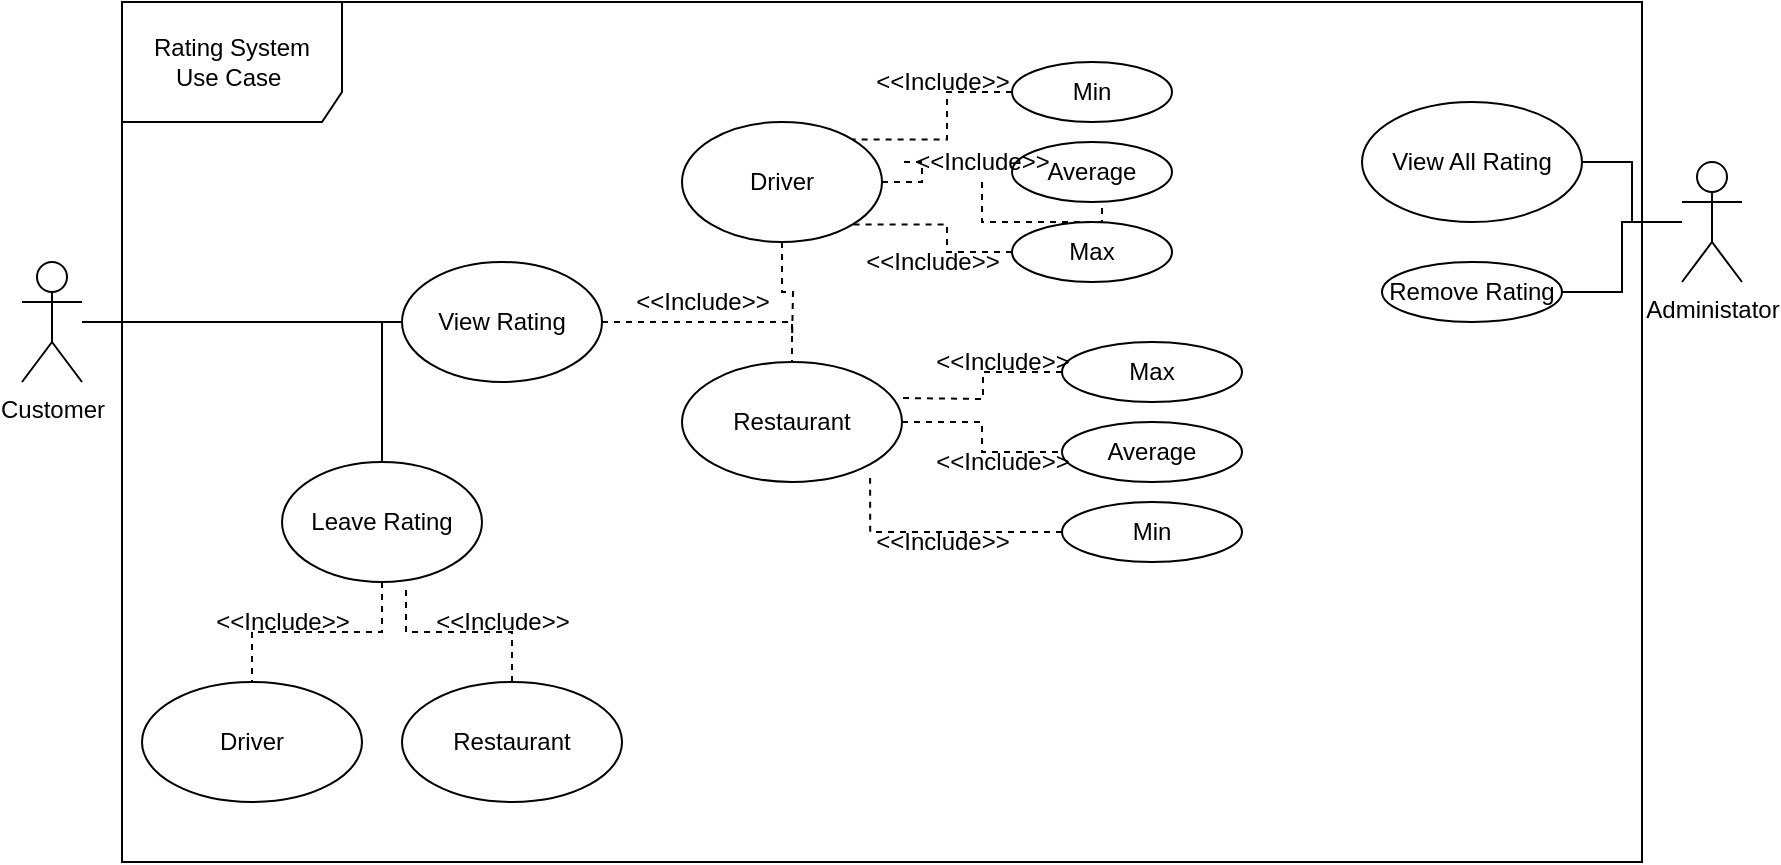 <mxfile version="13.10.0" type="google"><diagram id="FIU1O-R3cHF0SfLhmhp9" name="Page-1"><mxGraphModel dx="1765" dy="1848" grid="1" gridSize="10" guides="1" tooltips="1" connect="1" arrows="1" fold="1" page="1" pageScale="1" pageWidth="850" pageHeight="1100" math="0" shadow="0"><root><mxCell id="0"/><mxCell id="1" parent="0"/><mxCell id="bb3OEX_3YLb6_ws_S39h-95" value="Rating System &lt;br&gt;Use Case&amp;nbsp;" style="shape=umlFrame;whiteSpace=wrap;html=1;width=110;height=60;" vertex="1" parent="1"><mxGeometry x="60" y="-20" width="760" height="430" as="geometry"/></mxCell><mxCell id="bb3OEX_3YLb6_ws_S39h-48" style="edgeStyle=orthogonalEdgeStyle;rounded=0;orthogonalLoop=1;jettySize=auto;html=1;endArrow=none;endFill=0;" edge="1" parent="1" source="bb3OEX_3YLb6_ws_S39h-33" target="bb3OEX_3YLb6_ws_S39h-39"><mxGeometry relative="1" as="geometry"><mxPoint x="70" y="140" as="targetPoint"/></mxGeometry></mxCell><mxCell id="bb3OEX_3YLb6_ws_S39h-55" style="edgeStyle=orthogonalEdgeStyle;rounded=0;orthogonalLoop=1;jettySize=auto;html=1;endArrow=none;endFill=0;entryX=0.5;entryY=0;entryDx=0;entryDy=0;dashed=1;" edge="1" parent="1" source="bb3OEX_3YLb6_ws_S39h-33" target="bb3OEX_3YLb6_ws_S39h-52"><mxGeometry relative="1" as="geometry"><mxPoint x="400" y="140" as="targetPoint"/><Array as="points"><mxPoint x="395" y="140"/></Array></mxGeometry></mxCell><mxCell id="bb3OEX_3YLb6_ws_S39h-33" value="View Rating" style="ellipse;whiteSpace=wrap;html=1;" vertex="1" parent="1"><mxGeometry x="200" y="110" width="100" height="60" as="geometry"/></mxCell><mxCell id="bb3OEX_3YLb6_ws_S39h-56" style="edgeStyle=orthogonalEdgeStyle;rounded=0;orthogonalLoop=1;jettySize=auto;html=1;endArrow=none;endFill=0;dashed=1;" edge="1" parent="1" source="bb3OEX_3YLb6_ws_S39h-34"><mxGeometry relative="1" as="geometry"><mxPoint x="395" y="150" as="targetPoint"/></mxGeometry></mxCell><mxCell id="bb3OEX_3YLb6_ws_S39h-66" style="edgeStyle=orthogonalEdgeStyle;rounded=0;orthogonalLoop=1;jettySize=auto;html=1;entryX=0;entryY=0.5;entryDx=0;entryDy=0;endArrow=none;endFill=0;dashed=1;" edge="1" parent="1" source="bb3OEX_3YLb6_ws_S39h-107" target="bb3OEX_3YLb6_ws_S39h-38"><mxGeometry relative="1" as="geometry"/></mxCell><mxCell id="bb3OEX_3YLb6_ws_S39h-34" value="Driver" style="ellipse;whiteSpace=wrap;html=1;rotation=0;" vertex="1" parent="1"><mxGeometry x="340" y="40" width="100" height="60" as="geometry"/></mxCell><mxCell id="bb3OEX_3YLb6_ws_S39h-68" style="edgeStyle=orthogonalEdgeStyle;rounded=0;orthogonalLoop=1;jettySize=auto;html=1;entryX=1;entryY=0;entryDx=0;entryDy=0;endArrow=none;endFill=0;dashed=1;" edge="1" parent="1" source="bb3OEX_3YLb6_ws_S39h-36" target="bb3OEX_3YLb6_ws_S39h-34"><mxGeometry relative="1" as="geometry"/></mxCell><mxCell id="bb3OEX_3YLb6_ws_S39h-36" value="Min" style="ellipse;whiteSpace=wrap;html=1;rotation=0;" vertex="1" parent="1"><mxGeometry x="505" y="10" width="80" height="30" as="geometry"/></mxCell><mxCell id="bb3OEX_3YLb6_ws_S39h-67" style="edgeStyle=orthogonalEdgeStyle;rounded=0;orthogonalLoop=1;jettySize=auto;html=1;entryX=1;entryY=1;entryDx=0;entryDy=0;endArrow=none;endFill=0;dashed=1;" edge="1" parent="1" source="bb3OEX_3YLb6_ws_S39h-37" target="bb3OEX_3YLb6_ws_S39h-34"><mxGeometry relative="1" as="geometry"/></mxCell><mxCell id="bb3OEX_3YLb6_ws_S39h-37" value="Max" style="ellipse;whiteSpace=wrap;html=1;rotation=0;" vertex="1" parent="1"><mxGeometry x="505" y="90" width="80" height="30" as="geometry"/></mxCell><mxCell id="bb3OEX_3YLb6_ws_S39h-38" value="Average" style="ellipse;whiteSpace=wrap;html=1;rotation=0;" vertex="1" parent="1"><mxGeometry x="505" y="50" width="80" height="30" as="geometry"/></mxCell><mxCell id="bb3OEX_3YLb6_ws_S39h-50" style="edgeStyle=orthogonalEdgeStyle;rounded=0;orthogonalLoop=1;jettySize=auto;html=1;endArrow=none;endFill=0;" edge="1" parent="1" source="bb3OEX_3YLb6_ws_S39h-39" target="bb3OEX_3YLb6_ws_S39h-49"><mxGeometry relative="1" as="geometry"/></mxCell><mxCell id="bb3OEX_3YLb6_ws_S39h-39" value="Customer&lt;br&gt;" style="shape=umlActor;verticalLabelPosition=bottom;verticalAlign=top;html=1;outlineConnect=0;" vertex="1" parent="1"><mxGeometry x="10" y="110" width="30" height="60" as="geometry"/></mxCell><mxCell id="bb3OEX_3YLb6_ws_S39h-85" style="edgeStyle=orthogonalEdgeStyle;rounded=0;orthogonalLoop=1;jettySize=auto;html=1;endArrow=none;endFill=0;" edge="1" parent="1" source="bb3OEX_3YLb6_ws_S39h-42" target="bb3OEX_3YLb6_ws_S39h-80"><mxGeometry relative="1" as="geometry"/></mxCell><mxCell id="bb3OEX_3YLb6_ws_S39h-86" style="edgeStyle=orthogonalEdgeStyle;rounded=0;orthogonalLoop=1;jettySize=auto;html=1;entryX=1;entryY=0.5;entryDx=0;entryDy=0;endArrow=none;endFill=0;" edge="1" parent="1" source="bb3OEX_3YLb6_ws_S39h-42" target="bb3OEX_3YLb6_ws_S39h-77"><mxGeometry relative="1" as="geometry"/></mxCell><mxCell id="bb3OEX_3YLb6_ws_S39h-42" value="Administator" style="shape=umlActor;verticalLabelPosition=bottom;verticalAlign=top;html=1;outlineConnect=0;" vertex="1" parent="1"><mxGeometry x="840" y="60" width="30" height="60" as="geometry"/></mxCell><mxCell id="bb3OEX_3YLb6_ws_S39h-69" style="edgeStyle=orthogonalEdgeStyle;rounded=0;orthogonalLoop=1;jettySize=auto;html=1;endArrow=none;endFill=0;dashed=1;" edge="1" parent="1" source="bb3OEX_3YLb6_ws_S39h-52" target="bb3OEX_3YLb6_ws_S39h-62"><mxGeometry relative="1" as="geometry"/></mxCell><mxCell id="bb3OEX_3YLb6_ws_S39h-52" value="Restaurant" style="ellipse;whiteSpace=wrap;html=1;rotation=0;" vertex="1" parent="1"><mxGeometry x="340" y="160" width="110" height="60" as="geometry"/></mxCell><mxCell id="bb3OEX_3YLb6_ws_S39h-70" style="edgeStyle=orthogonalEdgeStyle;rounded=0;orthogonalLoop=1;jettySize=auto;html=1;endArrow=none;endFill=0;dashed=1;" edge="1" parent="1" source="bb3OEX_3YLb6_ws_S39h-61"><mxGeometry relative="1" as="geometry"><mxPoint x="450" y="178" as="targetPoint"/></mxGeometry></mxCell><mxCell id="bb3OEX_3YLb6_ws_S39h-61" value="Max" style="ellipse;whiteSpace=wrap;html=1;rotation=0;" vertex="1" parent="1"><mxGeometry x="530" y="150" width="90" height="30" as="geometry"/></mxCell><mxCell id="bb3OEX_3YLb6_ws_S39h-62" value="Average" style="ellipse;whiteSpace=wrap;html=1;rotation=0;" vertex="1" parent="1"><mxGeometry x="530" y="190" width="90" height="30" as="geometry"/></mxCell><mxCell id="bb3OEX_3YLb6_ws_S39h-73" style="edgeStyle=orthogonalEdgeStyle;rounded=0;orthogonalLoop=1;jettySize=auto;html=1;entryX=0.855;entryY=0.967;entryDx=0;entryDy=0;entryPerimeter=0;endArrow=none;endFill=0;dashed=1;" edge="1" parent="1" source="bb3OEX_3YLb6_ws_S39h-72" target="bb3OEX_3YLb6_ws_S39h-52"><mxGeometry relative="1" as="geometry"/></mxCell><mxCell id="bb3OEX_3YLb6_ws_S39h-72" value="Min" style="ellipse;whiteSpace=wrap;html=1;rotation=0;" vertex="1" parent="1"><mxGeometry x="530" y="230" width="90" height="30" as="geometry"/></mxCell><mxCell id="bb3OEX_3YLb6_ws_S39h-77" value="Remove Rating" style="ellipse;whiteSpace=wrap;html=1;" vertex="1" parent="1"><mxGeometry x="690" y="110" width="90" height="30" as="geometry"/></mxCell><mxCell id="bb3OEX_3YLb6_ws_S39h-80" value="View All Rating" style="ellipse;whiteSpace=wrap;html=1;rotation=0;" vertex="1" parent="1"><mxGeometry x="680" y="30" width="110" height="60" as="geometry"/></mxCell><mxCell id="bb3OEX_3YLb6_ws_S39h-89" value="" style="group" vertex="1" connectable="0" parent="1"><mxGeometry x="70" y="210" width="240" height="170" as="geometry"/></mxCell><mxCell id="bb3OEX_3YLb6_ws_S39h-35" value="Restaurant" style="ellipse;whiteSpace=wrap;html=1;rotation=0;" vertex="1" parent="bb3OEX_3YLb6_ws_S39h-89"><mxGeometry x="130" y="110" width="110" height="60" as="geometry"/></mxCell><mxCell id="bb3OEX_3YLb6_ws_S39h-93" style="edgeStyle=orthogonalEdgeStyle;rounded=0;orthogonalLoop=1;jettySize=auto;html=1;entryX=0.5;entryY=0;entryDx=0;entryDy=0;endArrow=none;endFill=0;dashed=1;" edge="1" parent="bb3OEX_3YLb6_ws_S39h-89" source="bb3OEX_3YLb6_ws_S39h-49" target="bb3OEX_3YLb6_ws_S39h-51"><mxGeometry relative="1" as="geometry"/></mxCell><mxCell id="bb3OEX_3YLb6_ws_S39h-49" value="Leave Rating" style="ellipse;whiteSpace=wrap;html=1;" vertex="1" parent="bb3OEX_3YLb6_ws_S39h-89"><mxGeometry x="70" width="100" height="60" as="geometry"/></mxCell><mxCell id="bb3OEX_3YLb6_ws_S39h-58" style="edgeStyle=orthogonalEdgeStyle;rounded=0;orthogonalLoop=1;jettySize=auto;html=1;endArrow=none;endFill=0;entryX=0.62;entryY=1.033;entryDx=0;entryDy=0;entryPerimeter=0;dashed=1;" edge="1" parent="bb3OEX_3YLb6_ws_S39h-89" source="bb3OEX_3YLb6_ws_S39h-35" target="bb3OEX_3YLb6_ws_S39h-49"><mxGeometry relative="1" as="geometry"><mxPoint x="185" y="100" as="targetPoint"/></mxGeometry></mxCell><mxCell id="bb3OEX_3YLb6_ws_S39h-51" value="Driver" style="ellipse;whiteSpace=wrap;html=1;rotation=0;" vertex="1" parent="bb3OEX_3YLb6_ws_S39h-89"><mxGeometry y="110" width="110" height="60" as="geometry"/></mxCell><mxCell id="bb3OEX_3YLb6_ws_S39h-97" value="&amp;lt;&amp;lt;Include&amp;gt;&amp;gt;" style="text;html=1;align=center;verticalAlign=middle;resizable=0;points=[];autosize=1;" vertex="1" parent="1"><mxGeometry x="210" y="280" width="80" height="20" as="geometry"/></mxCell><mxCell id="bb3OEX_3YLb6_ws_S39h-98" value="&amp;lt;&amp;lt;Include&amp;gt;&amp;gt;" style="text;html=1;align=center;verticalAlign=middle;resizable=0;points=[];autosize=1;" vertex="1" parent="1"><mxGeometry x="430" y="240" width="80" height="20" as="geometry"/></mxCell><mxCell id="bb3OEX_3YLb6_ws_S39h-99" value="&amp;lt;&amp;lt;Include&amp;gt;&amp;gt;" style="text;html=1;align=center;verticalAlign=middle;resizable=0;points=[];autosize=1;" vertex="1" parent="1"><mxGeometry x="100" y="280" width="80" height="20" as="geometry"/></mxCell><mxCell id="bb3OEX_3YLb6_ws_S39h-102" value="&amp;lt;&amp;lt;Include&amp;gt;&amp;gt;" style="text;html=1;align=center;verticalAlign=middle;resizable=0;points=[];autosize=1;" vertex="1" parent="1"><mxGeometry x="430" y="10" width="80" height="20" as="geometry"/></mxCell><mxCell id="bb3OEX_3YLb6_ws_S39h-103" value="&amp;lt;&amp;lt;Include&amp;gt;&amp;gt;" style="text;html=1;align=center;verticalAlign=middle;resizable=0;points=[];autosize=1;" vertex="1" parent="1"><mxGeometry x="460" y="200" width="80" height="20" as="geometry"/></mxCell><mxCell id="bb3OEX_3YLb6_ws_S39h-104" value="&amp;lt;&amp;lt;Include&amp;gt;&amp;gt;" style="text;html=1;align=center;verticalAlign=middle;resizable=0;points=[];autosize=1;" vertex="1" parent="1"><mxGeometry x="460" y="150" width="80" height="20" as="geometry"/></mxCell><mxCell id="bb3OEX_3YLb6_ws_S39h-105" value="&amp;lt;&amp;lt;Include&amp;gt;&amp;gt;" style="text;html=1;align=center;verticalAlign=middle;resizable=0;points=[];autosize=1;" vertex="1" parent="1"><mxGeometry x="425" y="100" width="80" height="20" as="geometry"/></mxCell><mxCell id="bb3OEX_3YLb6_ws_S39h-106" value="&amp;lt;&amp;lt;Include&amp;gt;&amp;gt;" style="text;html=1;align=center;verticalAlign=middle;resizable=0;points=[];autosize=1;" vertex="1" parent="1"><mxGeometry x="310" y="120" width="80" height="20" as="geometry"/></mxCell><mxCell id="bb3OEX_3YLb6_ws_S39h-107" value="&amp;lt;&amp;lt;Include&amp;gt;&amp;gt;" style="text;html=1;align=center;verticalAlign=middle;resizable=0;points=[];autosize=1;" vertex="1" parent="1"><mxGeometry x="450" y="50" width="80" height="20" as="geometry"/></mxCell><mxCell id="bb3OEX_3YLb6_ws_S39h-108" style="edgeStyle=orthogonalEdgeStyle;rounded=0;orthogonalLoop=1;jettySize=auto;html=1;entryX=0;entryY=0.5;entryDx=0;entryDy=0;endArrow=none;endFill=0;dashed=1;" edge="1" parent="1" source="bb3OEX_3YLb6_ws_S39h-34" target="bb3OEX_3YLb6_ws_S39h-107"><mxGeometry relative="1" as="geometry"><mxPoint x="440" y="70" as="sourcePoint"/><mxPoint x="505" y="65" as="targetPoint"/></mxGeometry></mxCell></root></mxGraphModel></diagram></mxfile>